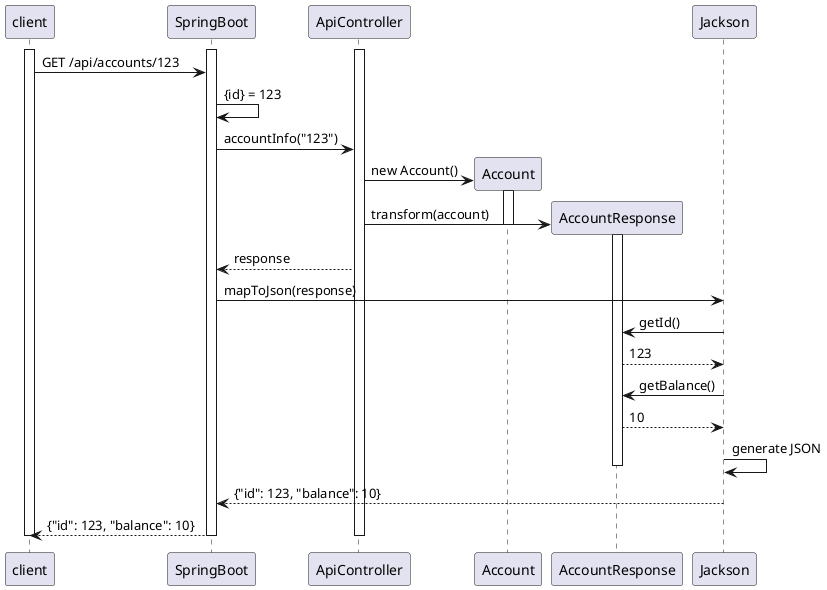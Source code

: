 @startuml
participant client
activate client
activate SpringBoot
activate ApiController
client -> SpringBoot: GET /api/accounts/123

SpringBoot -> SpringBoot: {id} = 123
SpringBoot -> ApiController: accountInfo("123")
create Account
ApiController -> Account: new Account()
activate Account
create AccountResponse
ApiController -> AccountResponse: transform(account)
activate AccountResponse
deactivate Account

ApiController --> SpringBoot: response
SpringBoot -> Jackson: mapToJson(response)
Jackson -> AccountResponse: getId()
AccountResponse --> Jackson: 123
Jackson -> AccountResponse: getBalance()
AccountResponse --> Jackson: 10
Jackson -> Jackson: generate JSON
deactivate AccountResponse
Jackson --> SpringBoot: {"id": 123, "balance": 10}

SpringBoot --> client: {"id": 123, "balance": 10}
deactivate ApiController
deactivate SpringBoot
deactivate client
@enduml